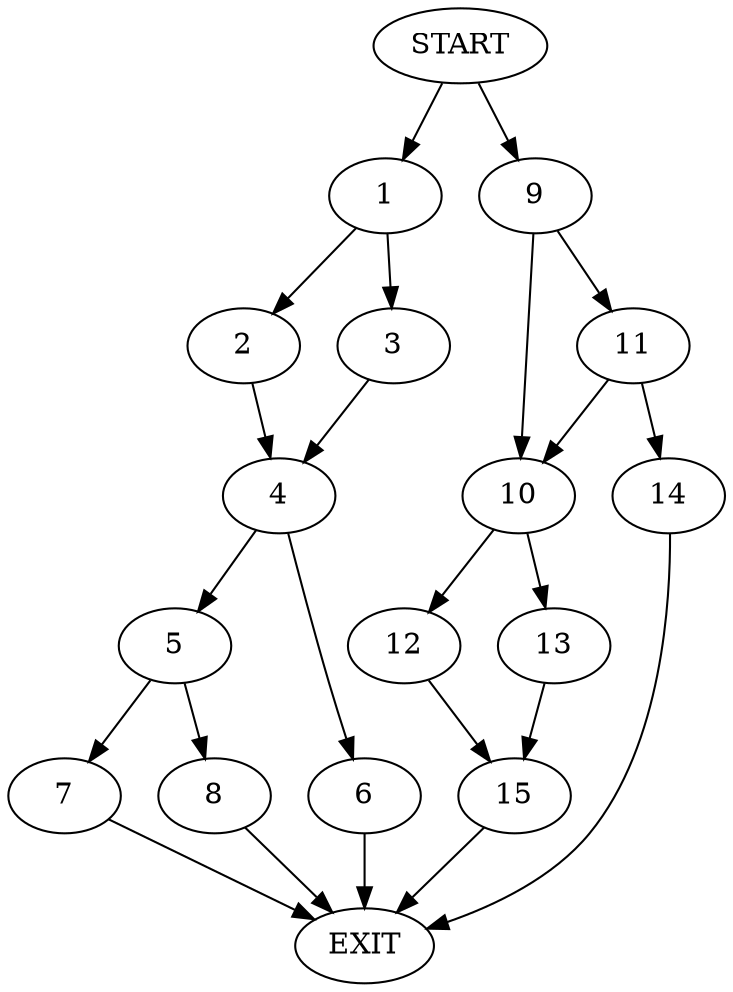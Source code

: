 digraph {
0 [label="START"]
16 [label="EXIT"]
0 -> 1
1 -> 2
1 -> 3
3 -> 4
2 -> 4
4 -> 5
4 -> 6
6 -> 16
5 -> 7
5 -> 8
8 -> 16
7 -> 16
0 -> 9
9 -> 10
9 -> 11
10 -> 12
10 -> 13
11 -> 10
11 -> 14
14 -> 16
12 -> 15
13 -> 15
15 -> 16
}
